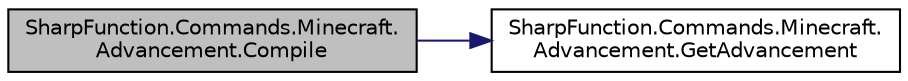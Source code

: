 digraph "SharpFunction.Commands.Minecraft.Advancement.Compile"
{
 // LATEX_PDF_SIZE
  edge [fontname="Helvetica",fontsize="10",labelfontname="Helvetica",labelfontsize="10"];
  node [fontname="Helvetica",fontsize="10",shape=record];
  rankdir="LR";
  Node1 [label="SharpFunction.Commands.Minecraft.\lAdvancement.Compile",height=0.2,width=0.4,color="black", fillcolor="grey75", style="filled", fontcolor="black",tooltip="Compiles /advancement command with give params"];
  Node1 -> Node2 [color="midnightblue",fontsize="10",style="solid",fontname="Helvetica"];
  Node2 [label="SharpFunction.Commands.Minecraft.\lAdvancement.GetAdvancement",height=0.2,width=0.4,color="black", fillcolor="white", style="filled",URL="$class_sharp_function_1_1_commands_1_1_minecraft_1_1_advancement.html#aeb2205181c1819b2c21550ee5726ba63",tooltip="Gets advancement name by VanillaAdvancement type. Returns !undefined! if provided advancement is wron..."];
}
